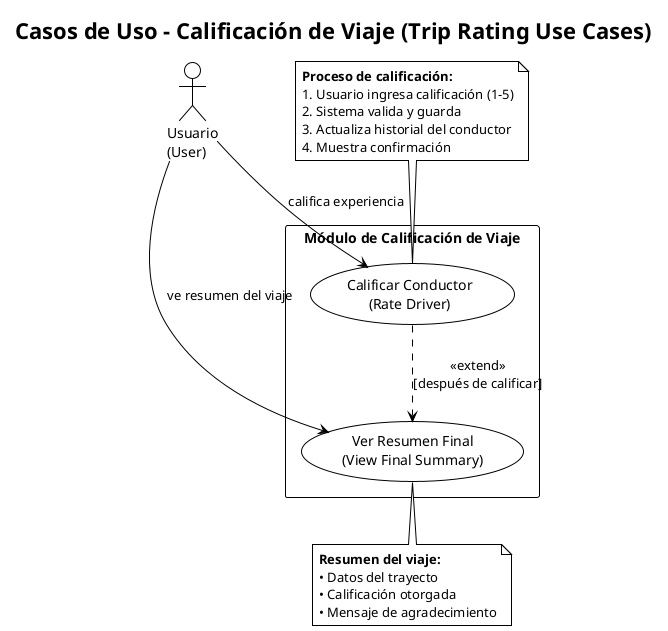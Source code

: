 @startuml casos-uso-calificacion-viaje
!theme plain
title Casos de Uso - Calificación de Viaje (Trip Rating Use Cases)

' Actores
actor "Usuario\n(User)" as Usuario

' Límite del sistema
rectangle "Módulo de Calificación de Viaje" {
    usecase "Calificar Conductor\n(Rate Driver)" as UC1
    usecase "Ver Resumen Final\n(View Final Summary)" as UC2
}

' Relaciones
Usuario --> UC1 : califica experiencia
Usuario --> UC2 : ve resumen del viaje

' Extensión
UC1 ..> UC2 : <<extend>>\n[después de calificar]

note top of UC1
  **Proceso de calificación:**
  1. Usuario ingresa calificación (1-5)
  2. Sistema valida y guarda
  3. Actualiza historial del conductor
  4. Muestra confirmación
end note

note bottom of UC2
  **Resumen del viaje:**
  • Datos del trayecto
  • Calificación otorgada
  • Mensaje de agradecimiento
end note

@enduml
